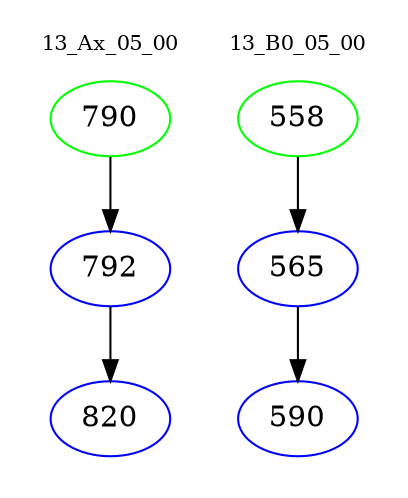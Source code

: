 digraph{
subgraph cluster_0 {
color = white
label = "13_Ax_05_00";
fontsize=10;
T0_790 [label="790", color="green"]
T0_790 -> T0_792 [color="black"]
T0_792 [label="792", color="blue"]
T0_792 -> T0_820 [color="black"]
T0_820 [label="820", color="blue"]
}
subgraph cluster_1 {
color = white
label = "13_B0_05_00";
fontsize=10;
T1_558 [label="558", color="green"]
T1_558 -> T1_565 [color="black"]
T1_565 [label="565", color="blue"]
T1_565 -> T1_590 [color="black"]
T1_590 [label="590", color="blue"]
}
}
